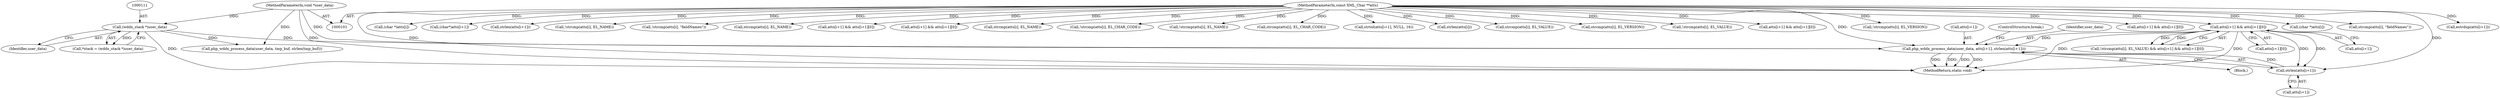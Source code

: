 digraph "0_php-src_66fd44209d5ffcb9b3d1bc1b9fd8e35b485040c0@pointer" {
"1000409" [label="(Call,php_wddx_process_data(user_data, atts[i+1], strlen(atts[i+1])))"];
"1000110" [label="(Call,(wddx_stack *)user_data)"];
"1000102" [label="(MethodParameterIn,void *user_data)"];
"1000367" [label="(Call,atts[i+1] && atts[i+1][0])"];
"1000104" [label="(MethodParameterIn,const XML_Char **atts)"];
"1000416" [label="(Call,strlen(atts[i+1]))"];
"1000104" [label="(MethodParameterIn,const XML_Char **atts)"];
"1000133" [label="(Call,!strcmp(atts[i], EL_VERSION))"];
"1000262" [label="(Call,atts[i+1] && atts[i+1][0])"];
"1000914" [label="(MethodReturn,static void)"];
"1000670" [label="(Call,(char *)atts[i])"];
"1000110" [label="(Call,(wddx_stack *)user_data)"];
"1000367" [label="(Call,atts[i+1] && atts[i+1][0])"];
"1000368" [label="(Call,atts[i+1])"];
"1000102" [label="(MethodParameterIn,void *user_data)"];
"1000411" [label="(Call,atts[i+1])"];
"1000641" [label="(Call,strcmp(atts[i], \"fieldNames\"))"];
"1000112" [label="(Identifier,user_data)"];
"1000597" [label="(Call,estrdup(atts[i+1]))"];
"1000681" [label="(Call,(char *)atts[i])"];
"1000843" [label="(Call,(char*)atts[i+1])"];
"1000851" [label="(Call,strlen(atts[i+1]))"];
"1000565" [label="(Call,!strcmp(atts[i], EL_NAME))"];
"1000640" [label="(Call,!strcmp(atts[i], \"fieldNames\"))"];
"1000566" [label="(Call,strcmp(atts[i], EL_NAME))"];
"1000805" [label="(Call,atts[i+1] && atts[i+1][0])"];
"1000571" [label="(Call,atts[i+1] && atts[i+1][0])"];
"1000800" [label="(Call,strcmp(atts[i], EL_NAME))"];
"1000409" [label="(Call,php_wddx_process_data(user_data, atts[i+1], strlen(atts[i+1])))"];
"1000256" [label="(Call,!strcmp(atts[i], EL_CHAR_CODE))"];
"1000422" [label="(ControlStructure,break;)"];
"1000799" [label="(Call,!strcmp(atts[i], EL_NAME))"];
"1000257" [label="(Call,strcmp(atts[i], EL_CHAR_CODE))"];
"1000380" [label="(Block,)"];
"1000417" [label="(Call,atts[i+1])"];
"1000284" [label="(Call,strtol(atts[i+1], NULL, 16))"];
"1000675" [label="(Call,strlen(atts[i]))"];
"1000292" [label="(Call,php_wddx_process_data(user_data, tmp_buf, strlen(tmp_buf)))"];
"1000410" [label="(Identifier,user_data)"];
"1000416" [label="(Call,strlen(atts[i+1]))"];
"1000108" [label="(Call,*stack = (wddx_stack *)user_data)"];
"1000362" [label="(Call,strcmp(atts[i], EL_VALUE))"];
"1000134" [label="(Call,strcmp(atts[i], EL_VERSION))"];
"1000373" [label="(Call,atts[i+1][0])"];
"1000361" [label="(Call,!strcmp(atts[i], EL_VALUE))"];
"1000646" [label="(Call,atts[i+1] && atts[i+1][0])"];
"1000360" [label="(Call,!strcmp(atts[i], EL_VALUE) && atts[i+1] && atts[i+1][0])"];
"1000409" -> "1000380"  [label="AST: "];
"1000409" -> "1000416"  [label="CFG: "];
"1000410" -> "1000409"  [label="AST: "];
"1000411" -> "1000409"  [label="AST: "];
"1000416" -> "1000409"  [label="AST: "];
"1000422" -> "1000409"  [label="CFG: "];
"1000409" -> "1000914"  [label="DDG: "];
"1000409" -> "1000914"  [label="DDG: "];
"1000409" -> "1000914"  [label="DDG: "];
"1000409" -> "1000914"  [label="DDG: "];
"1000110" -> "1000409"  [label="DDG: "];
"1000102" -> "1000409"  [label="DDG: "];
"1000367" -> "1000409"  [label="DDG: "];
"1000416" -> "1000409"  [label="DDG: "];
"1000104" -> "1000409"  [label="DDG: "];
"1000110" -> "1000108"  [label="AST: "];
"1000110" -> "1000112"  [label="CFG: "];
"1000111" -> "1000110"  [label="AST: "];
"1000112" -> "1000110"  [label="AST: "];
"1000108" -> "1000110"  [label="CFG: "];
"1000110" -> "1000914"  [label="DDG: "];
"1000110" -> "1000108"  [label="DDG: "];
"1000102" -> "1000110"  [label="DDG: "];
"1000110" -> "1000292"  [label="DDG: "];
"1000102" -> "1000101"  [label="AST: "];
"1000102" -> "1000914"  [label="DDG: "];
"1000102" -> "1000292"  [label="DDG: "];
"1000367" -> "1000360"  [label="AST: "];
"1000367" -> "1000368"  [label="CFG: "];
"1000367" -> "1000373"  [label="CFG: "];
"1000368" -> "1000367"  [label="AST: "];
"1000373" -> "1000367"  [label="AST: "];
"1000360" -> "1000367"  [label="CFG: "];
"1000367" -> "1000914"  [label="DDG: "];
"1000367" -> "1000914"  [label="DDG: "];
"1000367" -> "1000360"  [label="DDG: "];
"1000367" -> "1000360"  [label="DDG: "];
"1000104" -> "1000367"  [label="DDG: "];
"1000367" -> "1000416"  [label="DDG: "];
"1000367" -> "1000416"  [label="DDG: "];
"1000104" -> "1000101"  [label="AST: "];
"1000104" -> "1000914"  [label="DDG: "];
"1000104" -> "1000133"  [label="DDG: "];
"1000104" -> "1000134"  [label="DDG: "];
"1000104" -> "1000256"  [label="DDG: "];
"1000104" -> "1000257"  [label="DDG: "];
"1000104" -> "1000262"  [label="DDG: "];
"1000104" -> "1000284"  [label="DDG: "];
"1000104" -> "1000361"  [label="DDG: "];
"1000104" -> "1000362"  [label="DDG: "];
"1000104" -> "1000416"  [label="DDG: "];
"1000104" -> "1000565"  [label="DDG: "];
"1000104" -> "1000566"  [label="DDG: "];
"1000104" -> "1000571"  [label="DDG: "];
"1000104" -> "1000597"  [label="DDG: "];
"1000104" -> "1000640"  [label="DDG: "];
"1000104" -> "1000641"  [label="DDG: "];
"1000104" -> "1000646"  [label="DDG: "];
"1000104" -> "1000670"  [label="DDG: "];
"1000104" -> "1000675"  [label="DDG: "];
"1000104" -> "1000681"  [label="DDG: "];
"1000104" -> "1000799"  [label="DDG: "];
"1000104" -> "1000800"  [label="DDG: "];
"1000104" -> "1000805"  [label="DDG: "];
"1000104" -> "1000843"  [label="DDG: "];
"1000104" -> "1000851"  [label="DDG: "];
"1000416" -> "1000417"  [label="CFG: "];
"1000417" -> "1000416"  [label="AST: "];
}
